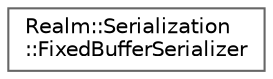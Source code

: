 digraph "Graphical Class Hierarchy"
{
 // LATEX_PDF_SIZE
  bgcolor="transparent";
  edge [fontname=Helvetica,fontsize=10,labelfontname=Helvetica,labelfontsize=10];
  node [fontname=Helvetica,fontsize=10,shape=box,height=0.2,width=0.4];
  rankdir="LR";
  Node0 [id="Node000000",label="Realm::Serialization\l::FixedBufferSerializer",height=0.2,width=0.4,color="grey40", fillcolor="white", style="filled",URL="$classRealm_1_1Serialization_1_1FixedBufferSerializer.html",tooltip=" "];
}
